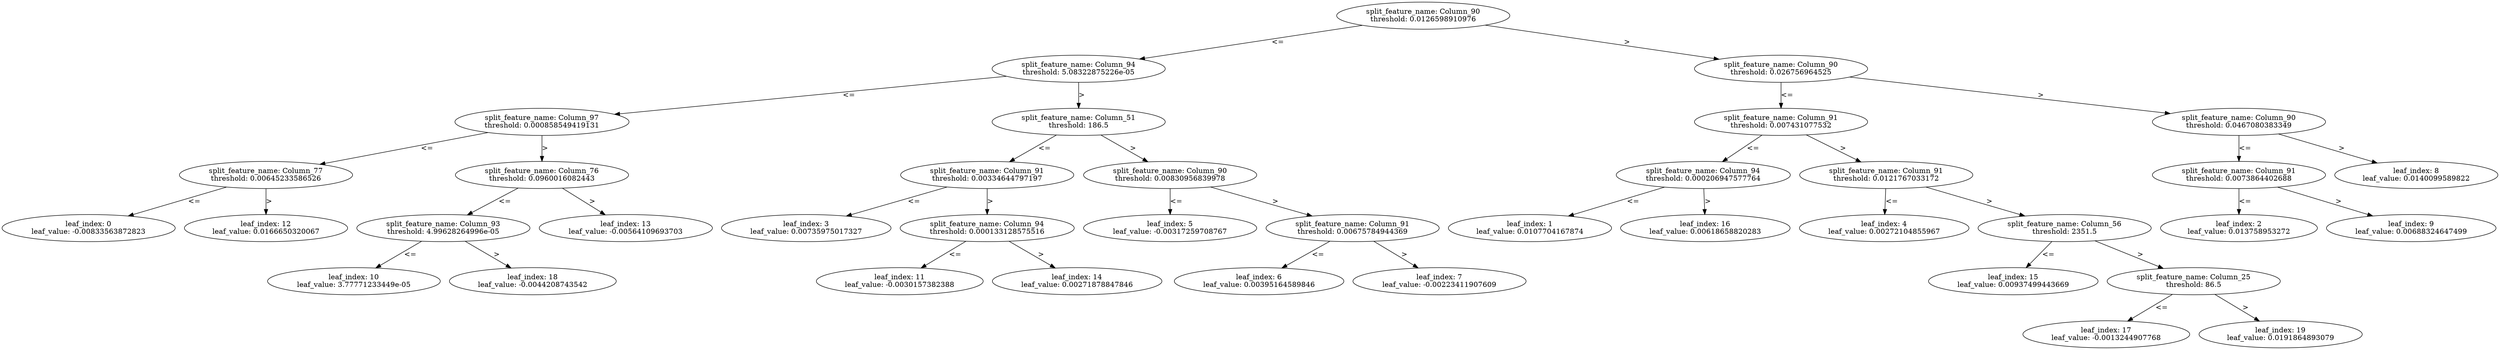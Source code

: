 digraph Tree21 {
	split0 [label="split_feature_name: Column_90\nthreshold: 0.0126598910976"]
	split2 [label="split_feature_name: Column_94\nthreshold: 5.08322875226e-05"]
	split9 [label="split_feature_name: Column_97\nthreshold: 0.000858549419131"]
	split11 [label="split_feature_name: Column_77\nthreshold: 0.00645233586526"]
	leaf0 [label="leaf_index: 0\nleaf_value: -0.00833563872823"]
	split11 -> leaf0 [label="<="]
	leaf12 [label="leaf_index: 12\nleaf_value: 0.0166650320067"]
	split11 -> leaf12 [label=">"]
	split9 -> split11 [label="<="]
	split12 [label="split_feature_name: Column_76\nthreshold: 0.0960016082443"]
	split17 [label="split_feature_name: Column_93\nthreshold: 4.99628264996e-05"]
	leaf10 [label="leaf_index: 10\nleaf_value: 3.77771233449e-05"]
	split17 -> leaf10 [label="<="]
	leaf18 [label="leaf_index: 18\nleaf_value: -0.0044208743542"]
	split17 -> leaf18 [label=">"]
	split12 -> split17 [label="<="]
	leaf13 [label="leaf_index: 13\nleaf_value: -0.00564109693703"]
	split12 -> leaf13 [label=">"]
	split9 -> split12 [label=">"]
	split2 -> split9 [label="<="]
	split4 [label="split_feature_name: Column_51\nthreshold: 186.5"]
	split10 [label="split_feature_name: Column_91\nthreshold: 0.00334644797197"]
	leaf3 [label="leaf_index: 3\nleaf_value: 0.00735975017327"]
	split10 -> leaf3 [label="<="]
	split13 [label="split_feature_name: Column_94\nthreshold: 0.000133128575516"]
	leaf11 [label="leaf_index: 11\nleaf_value: -0.0030157382388"]
	split13 -> leaf11 [label="<="]
	leaf14 [label="leaf_index: 14\nleaf_value: 0.00271878847846"]
	split13 -> leaf14 [label=">"]
	split10 -> split13 [label=">"]
	split4 -> split10 [label="<="]
	split5 [label="split_feature_name: Column_90\nthreshold: 0.00830956839978"]
	leaf5 [label="leaf_index: 5\nleaf_value: -0.00317259708767"]
	split5 -> leaf5 [label="<="]
	split6 [label="split_feature_name: Column_91\nthreshold: 0.00675784944369"]
	leaf6 [label="leaf_index: 6\nleaf_value: 0.00395164589846"]
	split6 -> leaf6 [label="<="]
	leaf7 [label="leaf_index: 7\nleaf_value: -0.00223411907609"]
	split6 -> leaf7 [label=">"]
	split5 -> split6 [label=">"]
	split4 -> split5 [label=">"]
	split2 -> split4 [label=">"]
	split0 -> split2 [label="<="]
	split1 [label="split_feature_name: Column_90\nthreshold: 0.026756964525"]
	split3 [label="split_feature_name: Column_91\nthreshold: 0.007431077532"]
	split15 [label="split_feature_name: Column_94\nthreshold: 0.000206947577764"]
	leaf1 [label="leaf_index: 1\nleaf_value: 0.0107704167874"]
	split15 -> leaf1 [label="<="]
	leaf16 [label="leaf_index: 16\nleaf_value: 0.00618658820283"]
	split15 -> leaf16 [label=">"]
	split3 -> split15 [label="<="]
	split14 [label="split_feature_name: Column_91\nthreshold: 0.0121767033172"]
	leaf4 [label="leaf_index: 4\nleaf_value: 0.00272104855967"]
	split14 -> leaf4 [label="<="]
	split16 [label="split_feature_name: Column_56\nthreshold: 2351.5"]
	leaf15 [label="leaf_index: 15\nleaf_value: 0.00937499443669"]
	split16 -> leaf15 [label="<="]
	split18 [label="split_feature_name: Column_25\nthreshold: 86.5"]
	leaf17 [label="leaf_index: 17\nleaf_value: -0.0013244907768"]
	split18 -> leaf17 [label="<="]
	leaf19 [label="leaf_index: 19\nleaf_value: 0.0191864893079"]
	split18 -> leaf19 [label=">"]
	split16 -> split18 [label=">"]
	split14 -> split16 [label=">"]
	split3 -> split14 [label=">"]
	split1 -> split3 [label="<="]
	split7 [label="split_feature_name: Column_90\nthreshold: 0.0467080383349"]
	split8 [label="split_feature_name: Column_91\nthreshold: 0.0073864402688"]
	leaf2 [label="leaf_index: 2\nleaf_value: 0.013758953272"]
	split8 -> leaf2 [label="<="]
	leaf9 [label="leaf_index: 9\nleaf_value: 0.00688324647499"]
	split8 -> leaf9 [label=">"]
	split7 -> split8 [label="<="]
	leaf8 [label="leaf_index: 8\nleaf_value: 0.0140099589822"]
	split7 -> leaf8 [label=">"]
	split1 -> split7 [label=">"]
	split0 -> split1 [label=">"]
}
